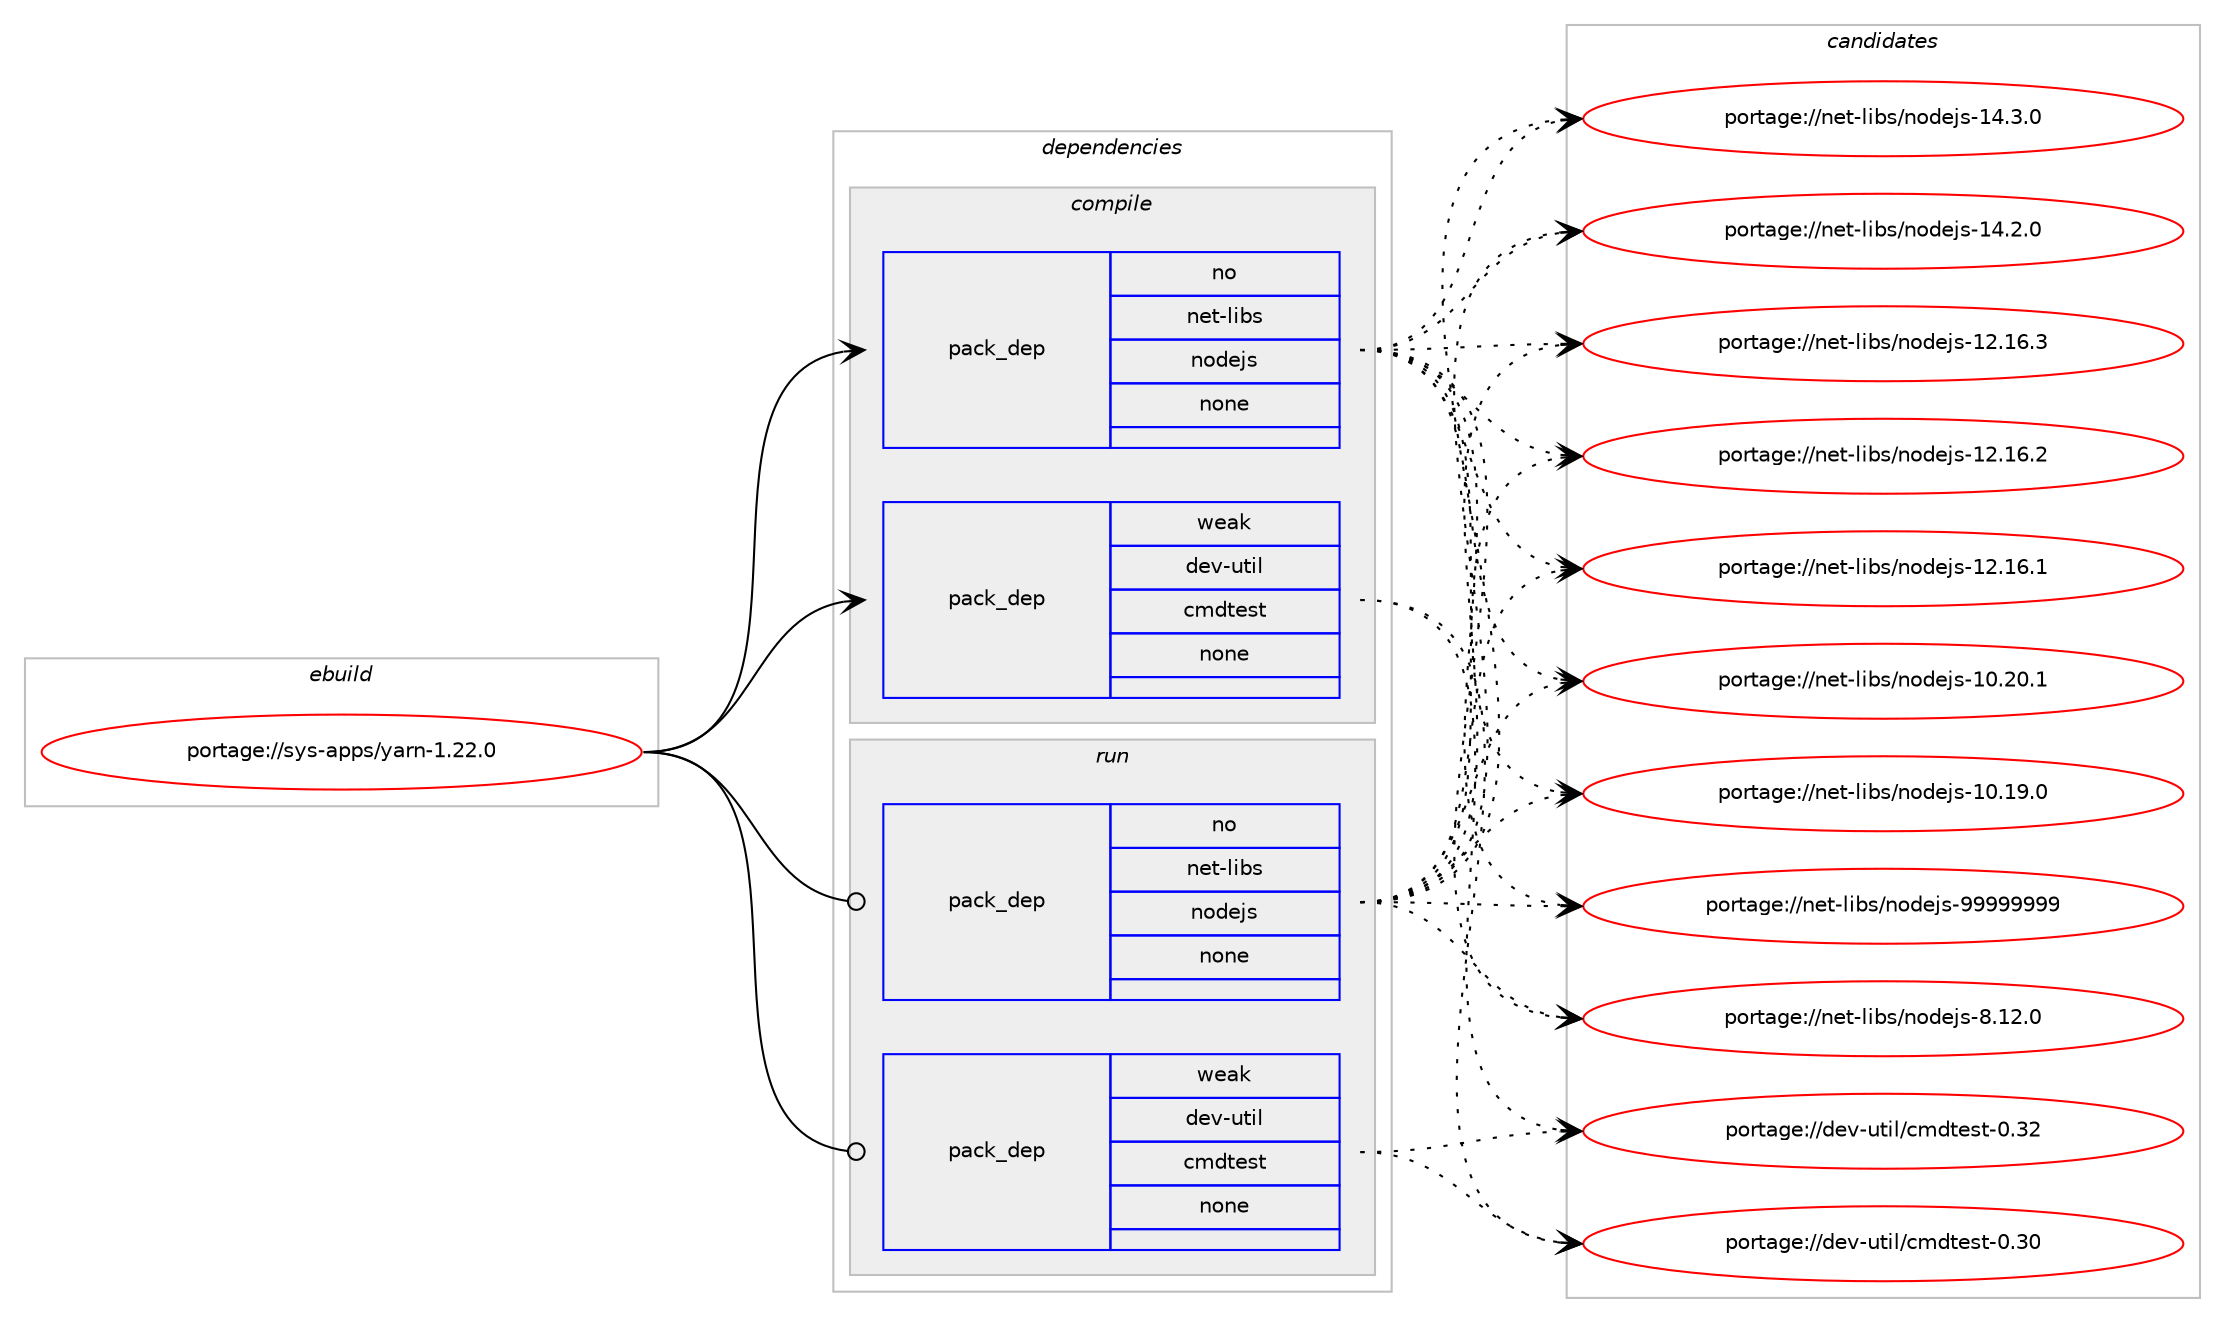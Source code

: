 digraph prolog {

# *************
# Graph options
# *************

newrank=true;
concentrate=true;
compound=true;
graph [rankdir=LR,fontname=Helvetica,fontsize=10,ranksep=1.5];#, ranksep=2.5, nodesep=0.2];
edge  [arrowhead=vee];
node  [fontname=Helvetica,fontsize=10];

# **********
# The ebuild
# **********

subgraph cluster_leftcol {
color=gray;
rank=same;
label=<<i>ebuild</i>>;
id [label="portage://sys-apps/yarn-1.22.0", color=red, width=4, href="../sys-apps/yarn-1.22.0.svg"];
}

# ****************
# The dependencies
# ****************

subgraph cluster_midcol {
color=gray;
label=<<i>dependencies</i>>;
subgraph cluster_compile {
fillcolor="#eeeeee";
style=filled;
label=<<i>compile</i>>;
subgraph pack2591 {
dependency3032 [label=<<TABLE BORDER="0" CELLBORDER="1" CELLSPACING="0" CELLPADDING="4" WIDTH="220"><TR><TD ROWSPAN="6" CELLPADDING="30">pack_dep</TD></TR><TR><TD WIDTH="110">no</TD></TR><TR><TD>net-libs</TD></TR><TR><TD>nodejs</TD></TR><TR><TD>none</TD></TR><TR><TD></TD></TR></TABLE>>, shape=none, color=blue];
}
id:e -> dependency3032:w [weight=20,style="solid",arrowhead="vee"];
subgraph pack2592 {
dependency3033 [label=<<TABLE BORDER="0" CELLBORDER="1" CELLSPACING="0" CELLPADDING="4" WIDTH="220"><TR><TD ROWSPAN="6" CELLPADDING="30">pack_dep</TD></TR><TR><TD WIDTH="110">weak</TD></TR><TR><TD>dev-util</TD></TR><TR><TD>cmdtest</TD></TR><TR><TD>none</TD></TR><TR><TD></TD></TR></TABLE>>, shape=none, color=blue];
}
id:e -> dependency3033:w [weight=20,style="solid",arrowhead="vee"];
}
subgraph cluster_compileandrun {
fillcolor="#eeeeee";
style=filled;
label=<<i>compile and run</i>>;
}
subgraph cluster_run {
fillcolor="#eeeeee";
style=filled;
label=<<i>run</i>>;
subgraph pack2593 {
dependency3034 [label=<<TABLE BORDER="0" CELLBORDER="1" CELLSPACING="0" CELLPADDING="4" WIDTH="220"><TR><TD ROWSPAN="6" CELLPADDING="30">pack_dep</TD></TR><TR><TD WIDTH="110">no</TD></TR><TR><TD>net-libs</TD></TR><TR><TD>nodejs</TD></TR><TR><TD>none</TD></TR><TR><TD></TD></TR></TABLE>>, shape=none, color=blue];
}
id:e -> dependency3034:w [weight=20,style="solid",arrowhead="odot"];
subgraph pack2594 {
dependency3035 [label=<<TABLE BORDER="0" CELLBORDER="1" CELLSPACING="0" CELLPADDING="4" WIDTH="220"><TR><TD ROWSPAN="6" CELLPADDING="30">pack_dep</TD></TR><TR><TD WIDTH="110">weak</TD></TR><TR><TD>dev-util</TD></TR><TR><TD>cmdtest</TD></TR><TR><TD>none</TD></TR><TR><TD></TD></TR></TABLE>>, shape=none, color=blue];
}
id:e -> dependency3035:w [weight=20,style="solid",arrowhead="odot"];
}
}

# **************
# The candidates
# **************

subgraph cluster_choices {
rank=same;
color=gray;
label=<<i>candidates</i>>;

subgraph choice2591 {
color=black;
nodesep=1;
choice110101116451081059811547110111100101106115455757575757575757 [label="portage://net-libs/nodejs-99999999", color=red, width=4,href="../net-libs/nodejs-99999999.svg"];
choice11010111645108105981154711011110010110611545564649504648 [label="portage://net-libs/nodejs-8.12.0", color=red, width=4,href="../net-libs/nodejs-8.12.0.svg"];
choice11010111645108105981154711011110010110611545495246514648 [label="portage://net-libs/nodejs-14.3.0", color=red, width=4,href="../net-libs/nodejs-14.3.0.svg"];
choice11010111645108105981154711011110010110611545495246504648 [label="portage://net-libs/nodejs-14.2.0", color=red, width=4,href="../net-libs/nodejs-14.2.0.svg"];
choice1101011164510810598115471101111001011061154549504649544651 [label="portage://net-libs/nodejs-12.16.3", color=red, width=4,href="../net-libs/nodejs-12.16.3.svg"];
choice1101011164510810598115471101111001011061154549504649544650 [label="portage://net-libs/nodejs-12.16.2", color=red, width=4,href="../net-libs/nodejs-12.16.2.svg"];
choice1101011164510810598115471101111001011061154549504649544649 [label="portage://net-libs/nodejs-12.16.1", color=red, width=4,href="../net-libs/nodejs-12.16.1.svg"];
choice1101011164510810598115471101111001011061154549484650484649 [label="portage://net-libs/nodejs-10.20.1", color=red, width=4,href="../net-libs/nodejs-10.20.1.svg"];
choice1101011164510810598115471101111001011061154549484649574648 [label="portage://net-libs/nodejs-10.19.0", color=red, width=4,href="../net-libs/nodejs-10.19.0.svg"];
dependency3032:e -> choice110101116451081059811547110111100101106115455757575757575757:w [style=dotted,weight="100"];
dependency3032:e -> choice11010111645108105981154711011110010110611545564649504648:w [style=dotted,weight="100"];
dependency3032:e -> choice11010111645108105981154711011110010110611545495246514648:w [style=dotted,weight="100"];
dependency3032:e -> choice11010111645108105981154711011110010110611545495246504648:w [style=dotted,weight="100"];
dependency3032:e -> choice1101011164510810598115471101111001011061154549504649544651:w [style=dotted,weight="100"];
dependency3032:e -> choice1101011164510810598115471101111001011061154549504649544650:w [style=dotted,weight="100"];
dependency3032:e -> choice1101011164510810598115471101111001011061154549504649544649:w [style=dotted,weight="100"];
dependency3032:e -> choice1101011164510810598115471101111001011061154549484650484649:w [style=dotted,weight="100"];
dependency3032:e -> choice1101011164510810598115471101111001011061154549484649574648:w [style=dotted,weight="100"];
}
subgraph choice2592 {
color=black;
nodesep=1;
choice1001011184511711610510847991091001161011151164548465150 [label="portage://dev-util/cmdtest-0.32", color=red, width=4,href="../dev-util/cmdtest-0.32.svg"];
choice1001011184511711610510847991091001161011151164548465148 [label="portage://dev-util/cmdtest-0.30", color=red, width=4,href="../dev-util/cmdtest-0.30.svg"];
dependency3033:e -> choice1001011184511711610510847991091001161011151164548465150:w [style=dotted,weight="100"];
dependency3033:e -> choice1001011184511711610510847991091001161011151164548465148:w [style=dotted,weight="100"];
}
subgraph choice2593 {
color=black;
nodesep=1;
choice110101116451081059811547110111100101106115455757575757575757 [label="portage://net-libs/nodejs-99999999", color=red, width=4,href="../net-libs/nodejs-99999999.svg"];
choice11010111645108105981154711011110010110611545564649504648 [label="portage://net-libs/nodejs-8.12.0", color=red, width=4,href="../net-libs/nodejs-8.12.0.svg"];
choice11010111645108105981154711011110010110611545495246514648 [label="portage://net-libs/nodejs-14.3.0", color=red, width=4,href="../net-libs/nodejs-14.3.0.svg"];
choice11010111645108105981154711011110010110611545495246504648 [label="portage://net-libs/nodejs-14.2.0", color=red, width=4,href="../net-libs/nodejs-14.2.0.svg"];
choice1101011164510810598115471101111001011061154549504649544651 [label="portage://net-libs/nodejs-12.16.3", color=red, width=4,href="../net-libs/nodejs-12.16.3.svg"];
choice1101011164510810598115471101111001011061154549504649544650 [label="portage://net-libs/nodejs-12.16.2", color=red, width=4,href="../net-libs/nodejs-12.16.2.svg"];
choice1101011164510810598115471101111001011061154549504649544649 [label="portage://net-libs/nodejs-12.16.1", color=red, width=4,href="../net-libs/nodejs-12.16.1.svg"];
choice1101011164510810598115471101111001011061154549484650484649 [label="portage://net-libs/nodejs-10.20.1", color=red, width=4,href="../net-libs/nodejs-10.20.1.svg"];
choice1101011164510810598115471101111001011061154549484649574648 [label="portage://net-libs/nodejs-10.19.0", color=red, width=4,href="../net-libs/nodejs-10.19.0.svg"];
dependency3034:e -> choice110101116451081059811547110111100101106115455757575757575757:w [style=dotted,weight="100"];
dependency3034:e -> choice11010111645108105981154711011110010110611545564649504648:w [style=dotted,weight="100"];
dependency3034:e -> choice11010111645108105981154711011110010110611545495246514648:w [style=dotted,weight="100"];
dependency3034:e -> choice11010111645108105981154711011110010110611545495246504648:w [style=dotted,weight="100"];
dependency3034:e -> choice1101011164510810598115471101111001011061154549504649544651:w [style=dotted,weight="100"];
dependency3034:e -> choice1101011164510810598115471101111001011061154549504649544650:w [style=dotted,weight="100"];
dependency3034:e -> choice1101011164510810598115471101111001011061154549504649544649:w [style=dotted,weight="100"];
dependency3034:e -> choice1101011164510810598115471101111001011061154549484650484649:w [style=dotted,weight="100"];
dependency3034:e -> choice1101011164510810598115471101111001011061154549484649574648:w [style=dotted,weight="100"];
}
subgraph choice2594 {
color=black;
nodesep=1;
choice1001011184511711610510847991091001161011151164548465150 [label="portage://dev-util/cmdtest-0.32", color=red, width=4,href="../dev-util/cmdtest-0.32.svg"];
choice1001011184511711610510847991091001161011151164548465148 [label="portage://dev-util/cmdtest-0.30", color=red, width=4,href="../dev-util/cmdtest-0.30.svg"];
dependency3035:e -> choice1001011184511711610510847991091001161011151164548465150:w [style=dotted,weight="100"];
dependency3035:e -> choice1001011184511711610510847991091001161011151164548465148:w [style=dotted,weight="100"];
}
}

}
